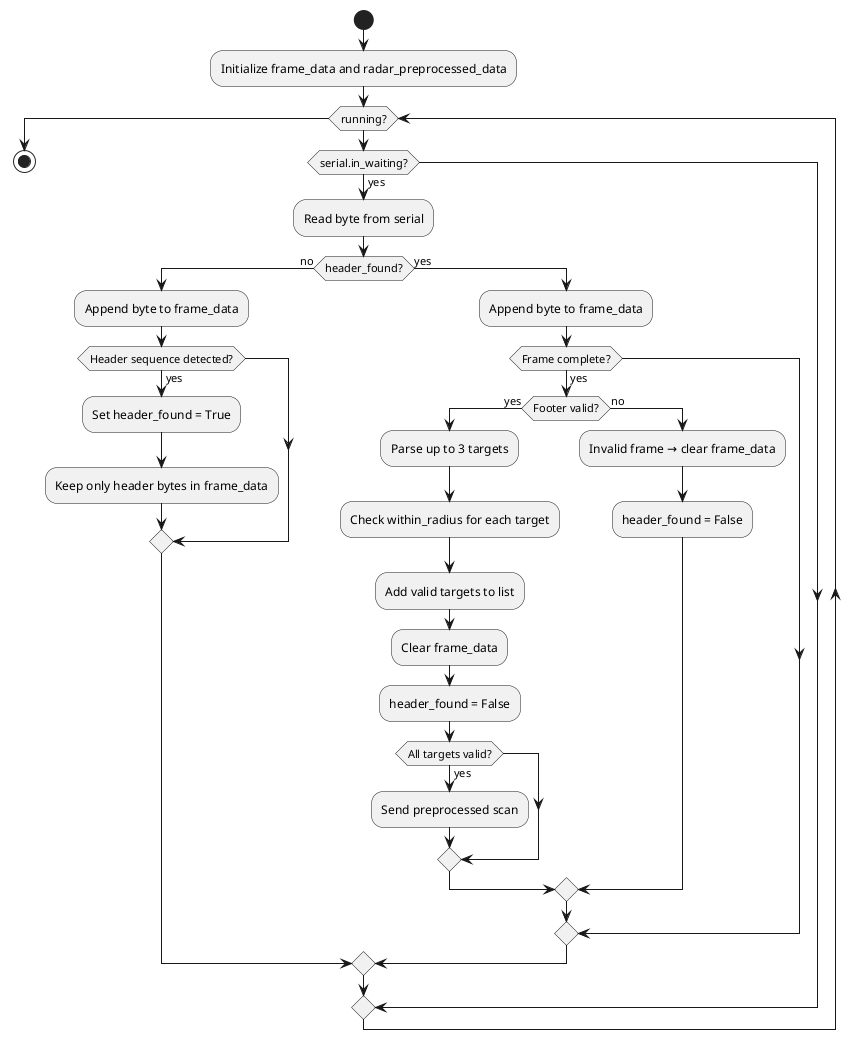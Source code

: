 @startuml
start
:Initialize frame_data and radar_preprocessed_data;
while (running?)
    if (serial.in_waiting?) then (yes)
        :Read byte from serial;
        if (header_found?) then (no)
            :Append byte to frame_data;
            if (Header sequence detected?) then (yes)
                :Set header_found = True;
                :Keep only header bytes in frame_data;
            endif
        else (yes)
            :Append byte to frame_data;
            if (Frame complete?) then (yes)
                if (Footer valid?) then (yes)
                    :Parse up to 3 targets;
                    :Check within_radius for each target;
                    :Add valid targets to list;
                    :Clear frame_data;
                    :header_found = False;
                    if (All targets valid?) then (yes)
                        :Send preprocessed scan;
                    endif
                else (no)
                    :Invalid frame → clear frame_data;
                    :header_found = False;
                endif
            endif
        endif
    endif
endwhile
stop
@enduml
